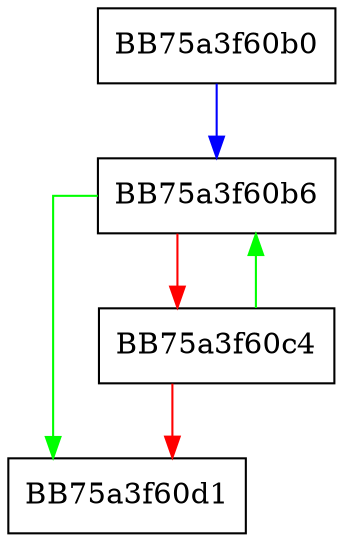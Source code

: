 digraph MpInterlockedAddNonNegative {
  node [shape="box"];
  graph [splines=ortho];
  BB75a3f60b0 -> BB75a3f60b6 [color="blue"];
  BB75a3f60b6 -> BB75a3f60d1 [color="green"];
  BB75a3f60b6 -> BB75a3f60c4 [color="red"];
  BB75a3f60c4 -> BB75a3f60b6 [color="green"];
  BB75a3f60c4 -> BB75a3f60d1 [color="red"];
}